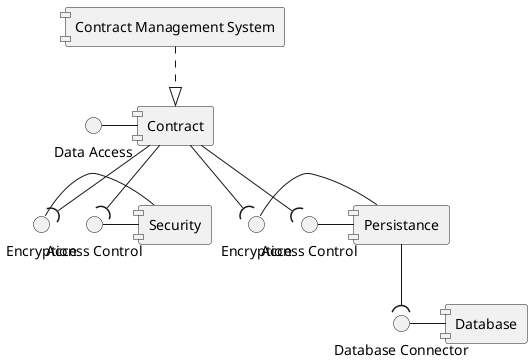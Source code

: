 @startuml
skinparam componentStyle uml1

interface "Data Access" as ContractDA


interface "Database Connector" as DatabaseInterface

interface "Encryption" as SecurityEncryption
interface "Access Control" as SecurityAccessControl

interface "Encryption" as PersistanceEncryption
interface "Access Control" as PersistanceAccessControl



[Contract Management System] ..|> [Contract]


ContractDA - [Contract]

SecurityEncryption - [Security]
SecurityAccessControl - [Security]
PersistanceEncryption - [Persistance]
PersistanceAccessControl - [Persistance]
DatabaseInterface - [Database]


[Contract] --( [SecurityEncryption]


[Contract] --( [SecurityAccessControl]

[Contract] --( [PersistanceEncryption]

[Persistance] --( [DatabaseInterface]


[Contract] --( [PersistanceAccessControl]



@enduml



